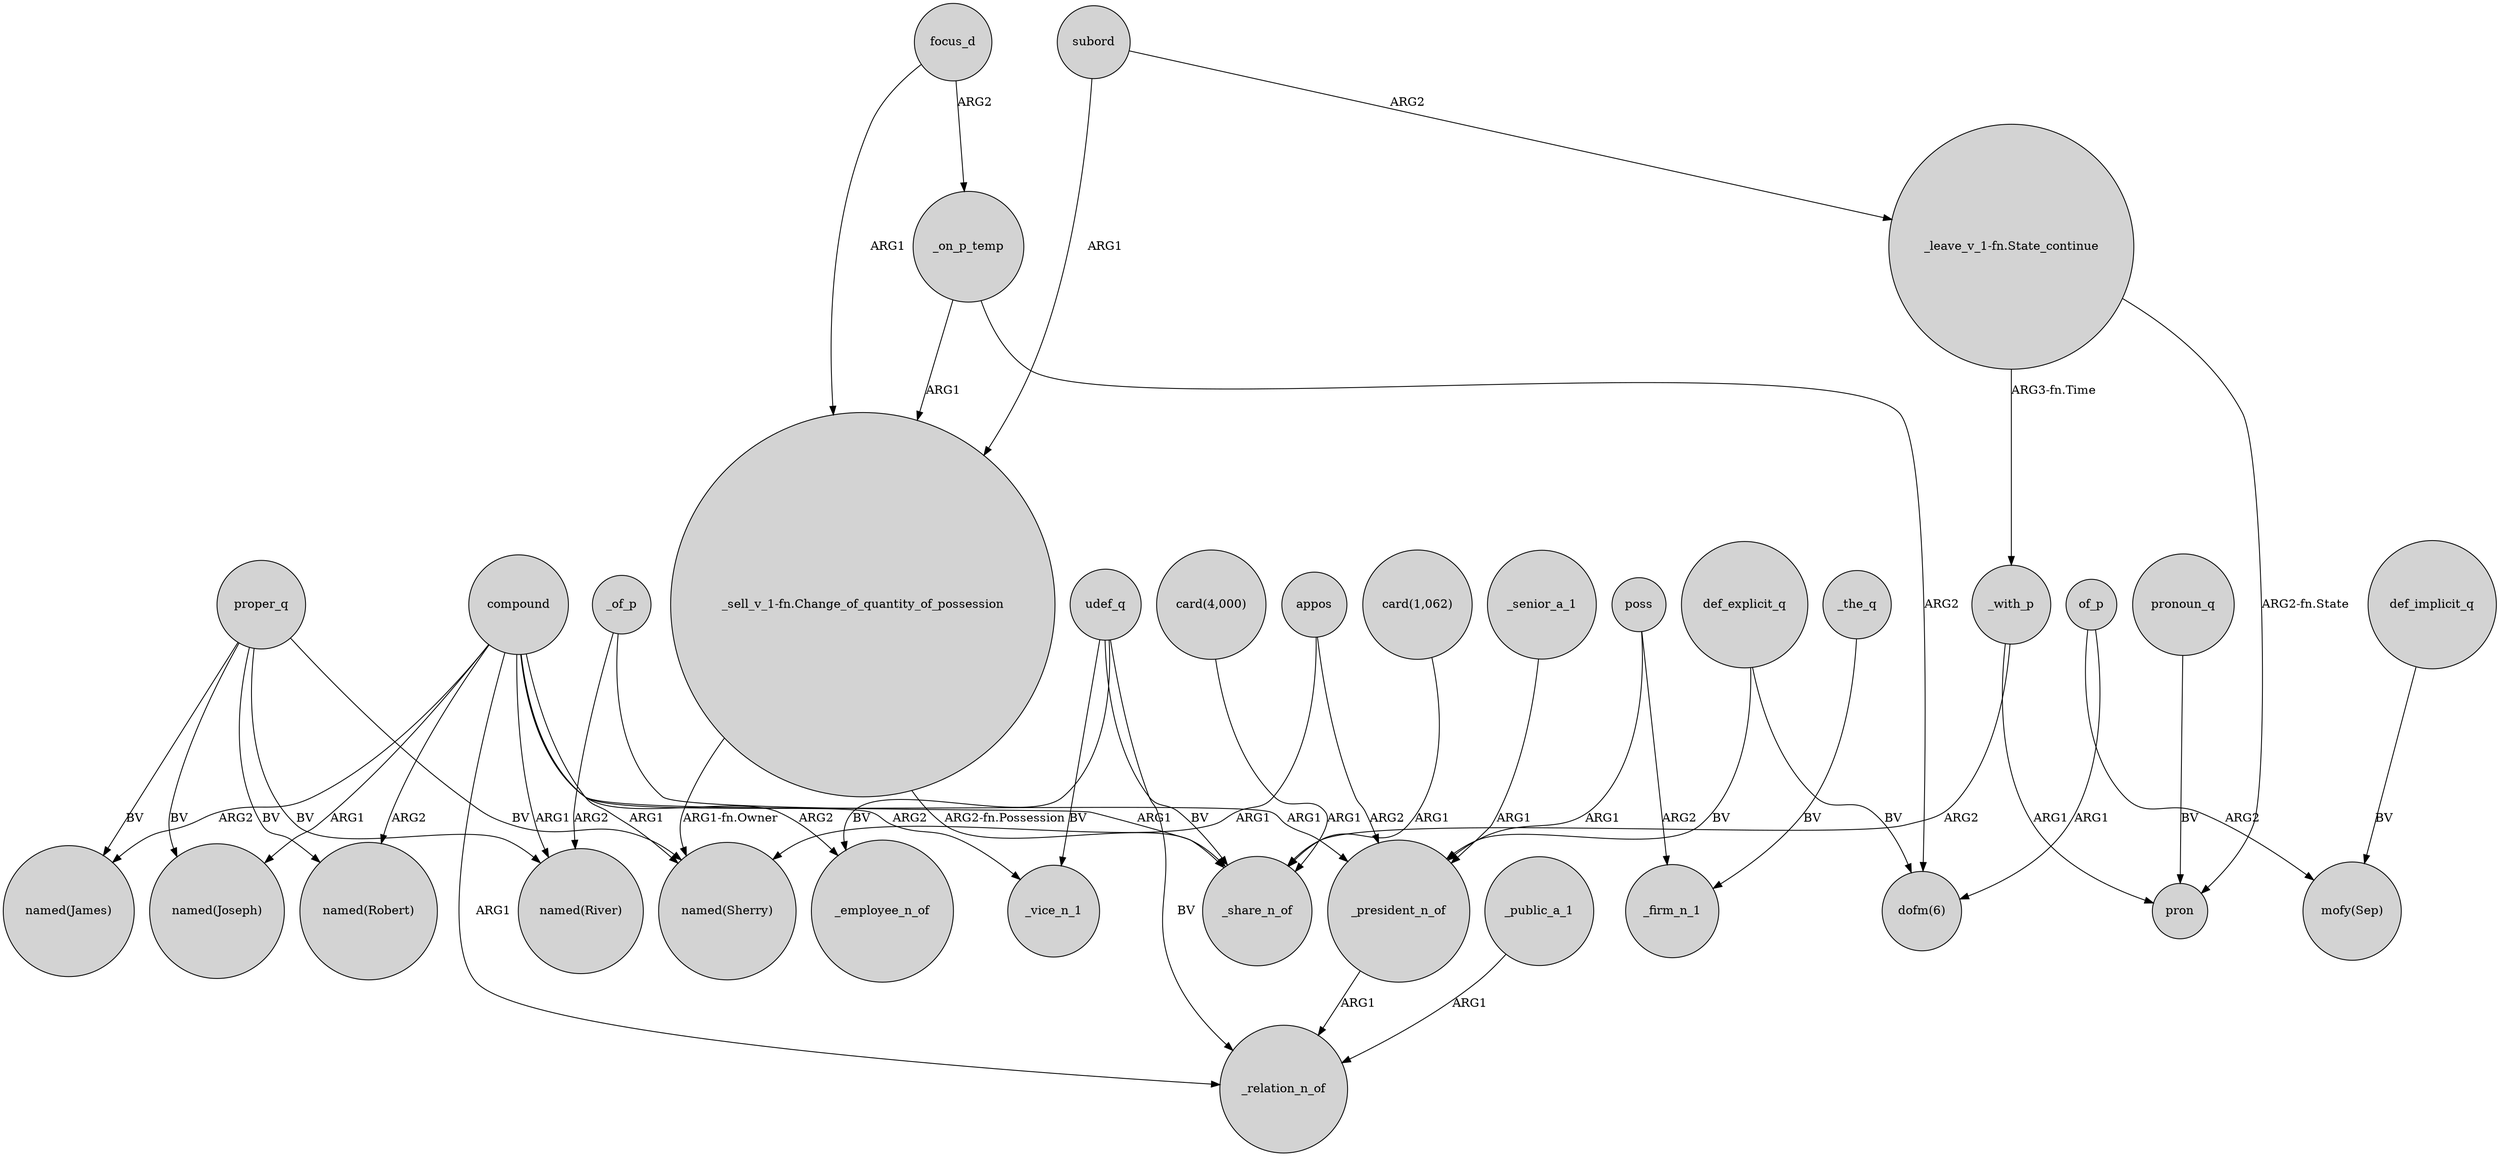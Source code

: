 digraph {
	node [shape=circle style=filled]
	_on_p_temp -> "_sell_v_1-fn.Change_of_quantity_of_possession" [label=ARG1]
	focus_d -> _on_p_temp [label=ARG2]
	appos -> _president_n_of [label=ARG2]
	subord -> "_leave_v_1-fn.State_continue" [label=ARG2]
	_of_p -> _share_n_of [label=ARG1]
	proper_q -> "named(James)" [label=BV]
	"_sell_v_1-fn.Change_of_quantity_of_possession" -> "named(Sherry)" [label="ARG1-fn.Owner"]
	_on_p_temp -> "dofm(6)" [label=ARG2]
	udef_q -> _relation_n_of [label=BV]
	"_sell_v_1-fn.Change_of_quantity_of_possession" -> _share_n_of [label="ARG2-fn.Possession"]
	def_implicit_q -> "mofy(Sep)" [label=BV]
	_public_a_1 -> _relation_n_of [label=ARG1]
	appos -> "named(Sherry)" [label=ARG1]
	proper_q -> "named(Joseph)" [label=BV]
	of_p -> "mofy(Sep)" [label=ARG2]
	poss -> _president_n_of [label=ARG1]
	subord -> "_sell_v_1-fn.Change_of_quantity_of_possession" [label=ARG1]
	pronoun_q -> pron [label=BV]
	"_leave_v_1-fn.State_continue" -> _with_p [label="ARG3-fn.Time"]
	"card(4,000)" -> _share_n_of [label=ARG1]
	focus_d -> "_sell_v_1-fn.Change_of_quantity_of_possession" [label=ARG1]
	udef_q -> _vice_n_1 [label=BV]
	_the_q -> _firm_n_1 [label=BV]
	compound -> "named(Robert)" [label=ARG2]
	_of_p -> "named(River)" [label=ARG2]
	proper_q -> "named(River)" [label=BV]
	udef_q -> _share_n_of [label=BV]
	compound -> "named(Joseph)" [label=ARG1]
	def_explicit_q -> "dofm(6)" [label=BV]
	compound -> "named(Sherry)" [label=ARG1]
	_with_p -> _share_n_of [label=ARG2]
	_president_n_of -> _relation_n_of [label=ARG1]
	compound -> "named(River)" [label=ARG1]
	def_explicit_q -> _president_n_of [label=BV]
	_with_p -> pron [label=ARG1]
	compound -> _vice_n_1 [label=ARG2]
	proper_q -> "named(Robert)" [label=BV]
	proper_q -> "named(Sherry)" [label=BV]
	compound -> "named(James)" [label=ARG2]
	compound -> _president_n_of [label=ARG1]
	compound -> _employee_n_of [label=ARG2]
	"card(1,062)" -> _share_n_of [label=ARG1]
	of_p -> "dofm(6)" [label=ARG1]
	poss -> _firm_n_1 [label=ARG2]
	udef_q -> _employee_n_of [label=BV]
	"_leave_v_1-fn.State_continue" -> pron [label="ARG2-fn.State"]
	_senior_a_1 -> _president_n_of [label=ARG1]
	compound -> _relation_n_of [label=ARG1]
}
